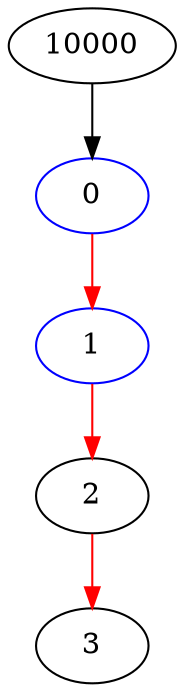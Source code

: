 digraph {
  0 [label="0", color=blue];
  10000 -> 0 [label="", color=black];
  2 [label="2", color=black];
  1 -> 2 [label="", color=red];
  10000 [label="10000", color=black];
  1 [label="1", color=blue];
  0 -> 1 [label="", color=red];
  3 [label="3", color=black];
  2 -> 3 [label="", color=red];
}
